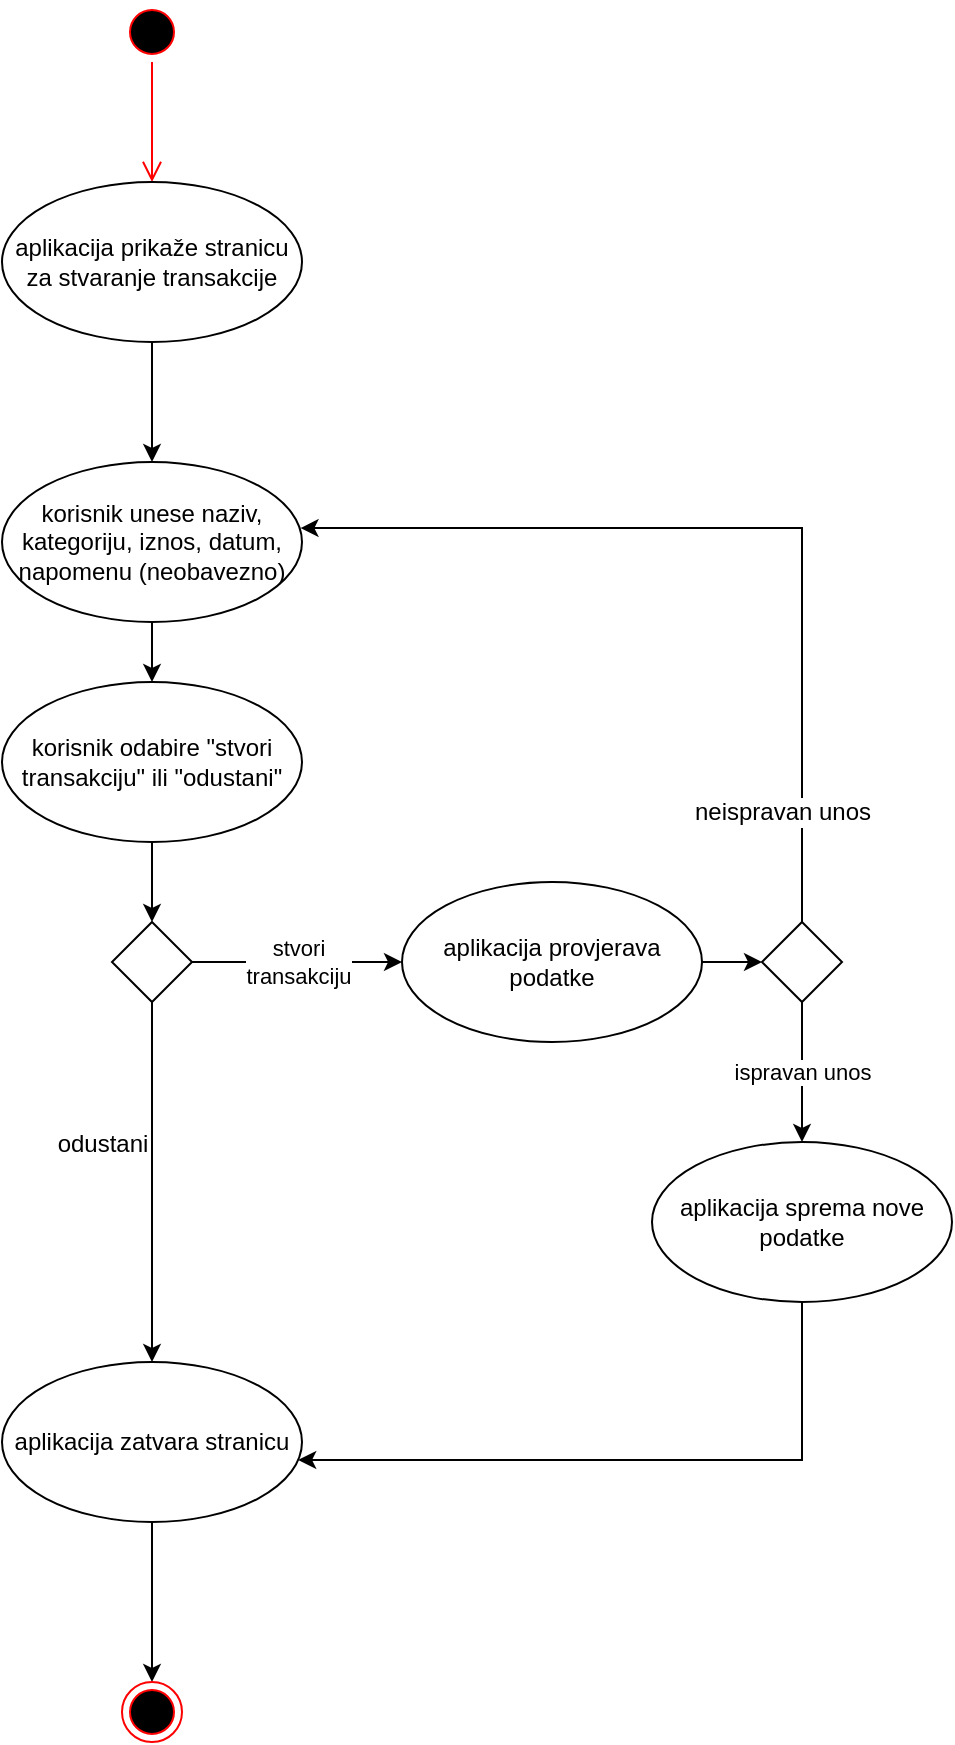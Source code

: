 <mxfile version="12.3.2" type="device" pages="1"><diagram id="rB75ICezKMoNCkmL_30w" name="Page-1"><mxGraphModel dx="1024" dy="592" grid="1" gridSize="10" guides="1" tooltips="1" connect="1" arrows="1" fold="1" page="1" pageScale="1" pageWidth="850" pageHeight="1100" math="0" shadow="0"><root><mxCell id="0"/><mxCell id="1" parent="0"/><mxCell id="aTAkFooOsg_n9yDU30Di-1" value="" style="ellipse;html=1;shape=startState;fillColor=#000000;strokeColor=#ff0000;" parent="1" vertex="1"><mxGeometry x="410" y="30" width="30" height="30" as="geometry"/></mxCell><mxCell id="aTAkFooOsg_n9yDU30Di-2" value="" style="edgeStyle=orthogonalEdgeStyle;html=1;verticalAlign=bottom;endArrow=open;endSize=8;strokeColor=#ff0000;entryX=0.5;entryY=0;entryDx=0;entryDy=0;" parent="1" source="aTAkFooOsg_n9yDU30Di-1" target="aTAkFooOsg_n9yDU30Di-3" edge="1"><mxGeometry relative="1" as="geometry"><mxPoint x="425" y="120" as="targetPoint"/></mxGeometry></mxCell><mxCell id="aTAkFooOsg_n9yDU30Di-6" style="edgeStyle=orthogonalEdgeStyle;rounded=0;orthogonalLoop=1;jettySize=auto;html=1;entryX=0.5;entryY=0;entryDx=0;entryDy=0;" parent="1" source="aTAkFooOsg_n9yDU30Di-3" target="aTAkFooOsg_n9yDU30Di-5" edge="1"><mxGeometry relative="1" as="geometry"/></mxCell><mxCell id="aTAkFooOsg_n9yDU30Di-3" value="aplikacija prikaže stranicu za stvaranje transakcije" style="ellipse;whiteSpace=wrap;html=1;" parent="1" vertex="1"><mxGeometry x="350" y="120" width="150" height="80" as="geometry"/></mxCell><mxCell id="aTAkFooOsg_n9yDU30Di-8" style="edgeStyle=orthogonalEdgeStyle;rounded=0;orthogonalLoop=1;jettySize=auto;html=1;exitX=0.5;exitY=1;exitDx=0;exitDy=0;" parent="1" source="aTAkFooOsg_n9yDU30Di-5" target="aTAkFooOsg_n9yDU30Di-7" edge="1"><mxGeometry relative="1" as="geometry"/></mxCell><mxCell id="aTAkFooOsg_n9yDU30Di-5" value="korisnik unese naziv, kategoriju, iznos, datum, napomenu (neobavezno)" style="ellipse;whiteSpace=wrap;html=1;" parent="1" vertex="1"><mxGeometry x="350" y="260" width="150" height="80" as="geometry"/></mxCell><mxCell id="aTAkFooOsg_n9yDU30Di-10" style="edgeStyle=orthogonalEdgeStyle;rounded=0;orthogonalLoop=1;jettySize=auto;html=1;exitX=0.5;exitY=1;exitDx=0;exitDy=0;" parent="1" source="aTAkFooOsg_n9yDU30Di-7" target="aTAkFooOsg_n9yDU30Di-9" edge="1"><mxGeometry relative="1" as="geometry"/></mxCell><mxCell id="aTAkFooOsg_n9yDU30Di-7" value="korisnik odabire &quot;stvori transakciju&quot; ili &quot;odustani&quot;" style="ellipse;whiteSpace=wrap;html=1;" parent="1" vertex="1"><mxGeometry x="350" y="370" width="150" height="80" as="geometry"/></mxCell><mxCell id="aTAkFooOsg_n9yDU30Di-12" style="edgeStyle=orthogonalEdgeStyle;rounded=0;orthogonalLoop=1;jettySize=auto;html=1;exitX=0.5;exitY=1;exitDx=0;exitDy=0;" parent="1" source="aTAkFooOsg_n9yDU30Di-9" target="aTAkFooOsg_n9yDU30Di-11" edge="1"><mxGeometry relative="1" as="geometry"/></mxCell><mxCell id="aTAkFooOsg_n9yDU30Di-13" value="odustani" style="text;html=1;align=center;verticalAlign=middle;resizable=0;points=[];;labelBackgroundColor=#ffffff;" parent="aTAkFooOsg_n9yDU30Di-12" vertex="1" connectable="0"><mxGeometry x="-0.229" relative="1" as="geometry"><mxPoint x="-25" y="1" as="offset"/></mxGeometry></mxCell><mxCell id="aTAkFooOsg_n9yDU30Di-15" value="stvori &lt;br&gt;transakciju" style="edgeStyle=orthogonalEdgeStyle;rounded=0;orthogonalLoop=1;jettySize=auto;html=1;exitX=1;exitY=0.5;exitDx=0;exitDy=0;entryX=0;entryY=0.5;entryDx=0;entryDy=0;" parent="1" source="aTAkFooOsg_n9yDU30Di-9" target="aTAkFooOsg_n9yDU30Di-14" edge="1"><mxGeometry relative="1" as="geometry"/></mxCell><mxCell id="aTAkFooOsg_n9yDU30Di-9" value="" style="rhombus;whiteSpace=wrap;html=1;" parent="1" vertex="1"><mxGeometry x="405" y="490" width="40" height="40" as="geometry"/></mxCell><mxCell id="aTAkFooOsg_n9yDU30Di-27" style="edgeStyle=orthogonalEdgeStyle;rounded=0;orthogonalLoop=1;jettySize=auto;html=1;exitX=0.5;exitY=1;exitDx=0;exitDy=0;" parent="1" source="aTAkFooOsg_n9yDU30Di-11" target="aTAkFooOsg_n9yDU30Di-26" edge="1"><mxGeometry relative="1" as="geometry"/></mxCell><mxCell id="aTAkFooOsg_n9yDU30Di-11" value="aplikacija zatvara stranicu" style="ellipse;whiteSpace=wrap;html=1;" parent="1" vertex="1"><mxGeometry x="350" y="710" width="150" height="80" as="geometry"/></mxCell><mxCell id="aTAkFooOsg_n9yDU30Di-17" style="edgeStyle=orthogonalEdgeStyle;rounded=0;orthogonalLoop=1;jettySize=auto;html=1;exitX=1;exitY=0.5;exitDx=0;exitDy=0;entryX=0;entryY=0.5;entryDx=0;entryDy=0;" parent="1" source="aTAkFooOsg_n9yDU30Di-14" target="aTAkFooOsg_n9yDU30Di-16" edge="1"><mxGeometry relative="1" as="geometry"/></mxCell><mxCell id="aTAkFooOsg_n9yDU30Di-14" value="aplikacija provjerava podatke" style="ellipse;whiteSpace=wrap;html=1;" parent="1" vertex="1"><mxGeometry x="550" y="470" width="150" height="80" as="geometry"/></mxCell><mxCell id="aTAkFooOsg_n9yDU30Di-18" value="ispravan unos" style="edgeStyle=orthogonalEdgeStyle;rounded=0;orthogonalLoop=1;jettySize=auto;html=1;exitX=0.5;exitY=1;exitDx=0;exitDy=0;entryX=0.5;entryY=0;entryDx=0;entryDy=0;" parent="1" source="aTAkFooOsg_n9yDU30Di-16" target="aTAkFooOsg_n9yDU30Di-20" edge="1"><mxGeometry relative="1" as="geometry"><mxPoint x="750" y="640" as="targetPoint"/></mxGeometry></mxCell><mxCell id="aTAkFooOsg_n9yDU30Di-22" style="edgeStyle=orthogonalEdgeStyle;rounded=0;orthogonalLoop=1;jettySize=auto;html=1;exitX=0.5;exitY=0;exitDx=0;exitDy=0;entryX=0.995;entryY=0.413;entryDx=0;entryDy=0;entryPerimeter=0;" parent="1" source="aTAkFooOsg_n9yDU30Di-16" target="aTAkFooOsg_n9yDU30Di-5" edge="1"><mxGeometry relative="1" as="geometry"/></mxCell><mxCell id="aTAkFooOsg_n9yDU30Di-23" value="neispravan unos" style="text;html=1;align=center;verticalAlign=middle;resizable=0;points=[];;labelBackgroundColor=#ffffff;" parent="aTAkFooOsg_n9yDU30Di-22" vertex="1" connectable="0"><mxGeometry x="-0.203" y="-3" relative="1" as="geometry"><mxPoint x="-13" y="123" as="offset"/></mxGeometry></mxCell><mxCell id="aTAkFooOsg_n9yDU30Di-16" value="" style="rhombus;whiteSpace=wrap;html=1;" parent="1" vertex="1"><mxGeometry x="730" y="490" width="40" height="40" as="geometry"/></mxCell><mxCell id="aTAkFooOsg_n9yDU30Di-21" style="edgeStyle=orthogonalEdgeStyle;rounded=0;orthogonalLoop=1;jettySize=auto;html=1;exitX=0.5;exitY=1;exitDx=0;exitDy=0;" parent="1" source="aTAkFooOsg_n9yDU30Di-20" target="aTAkFooOsg_n9yDU30Di-11" edge="1"><mxGeometry relative="1" as="geometry"><Array as="points"><mxPoint x="750" y="759"/></Array></mxGeometry></mxCell><mxCell id="aTAkFooOsg_n9yDU30Di-20" value="aplikacija sprema nove podatke" style="ellipse;whiteSpace=wrap;html=1;" parent="1" vertex="1"><mxGeometry x="675" y="600" width="150" height="80" as="geometry"/></mxCell><mxCell id="aTAkFooOsg_n9yDU30Di-26" value="" style="ellipse;html=1;shape=endState;fillColor=#000000;strokeColor=#ff0000;" parent="1" vertex="1"><mxGeometry x="410" y="870" width="30" height="30" as="geometry"/></mxCell></root></mxGraphModel></diagram></mxfile>
